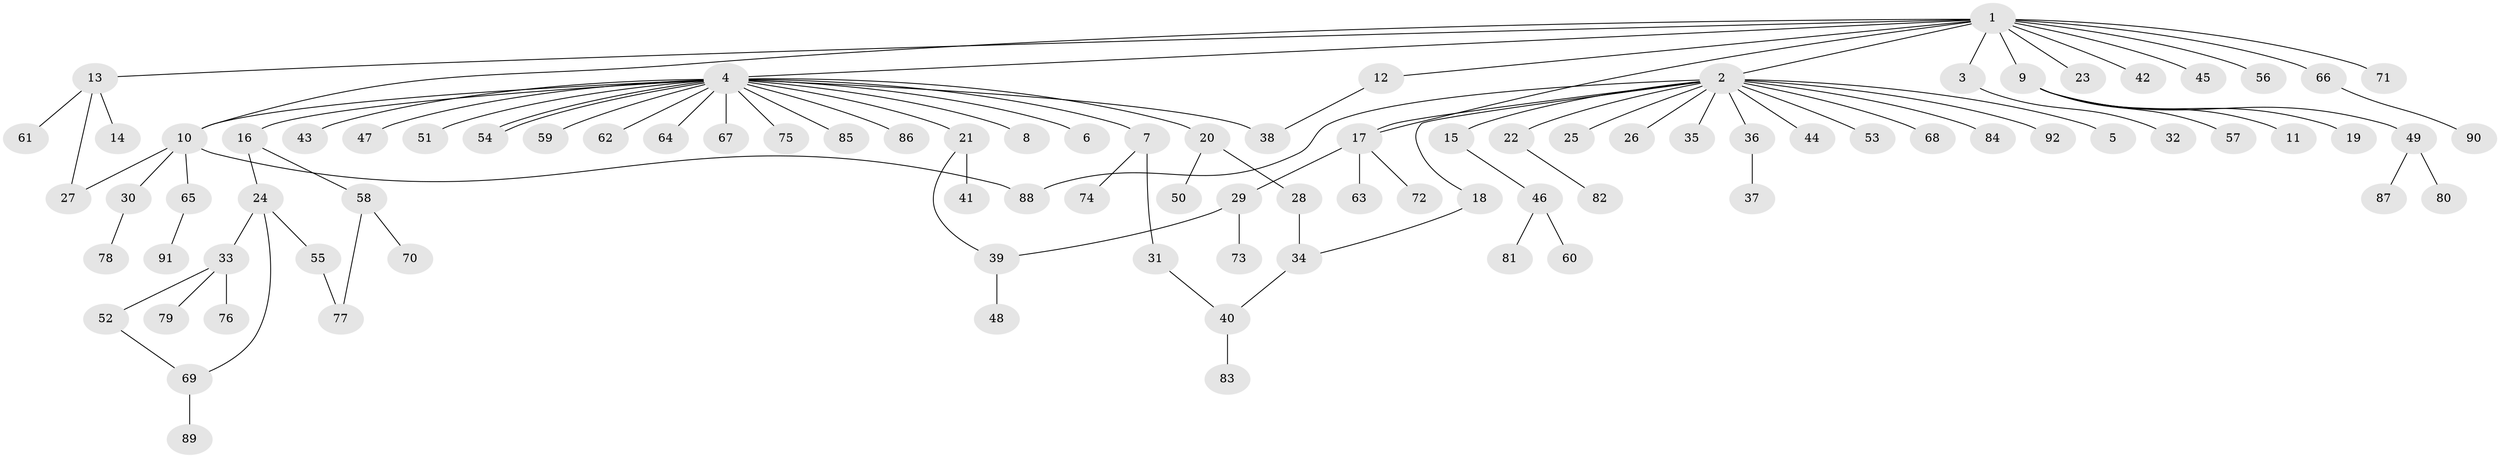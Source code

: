 // coarse degree distribution, {1: 0.6521739130434783, 17: 0.021739130434782608, 2: 0.15217391304347827, 3: 0.10869565217391304, 11: 0.021739130434782608, 6: 0.021739130434782608, 13: 0.021739130434782608}
// Generated by graph-tools (version 1.1) at 2025/36/03/04/25 23:36:57]
// undirected, 92 vertices, 102 edges
graph export_dot {
  node [color=gray90,style=filled];
  1;
  2;
  3;
  4;
  5;
  6;
  7;
  8;
  9;
  10;
  11;
  12;
  13;
  14;
  15;
  16;
  17;
  18;
  19;
  20;
  21;
  22;
  23;
  24;
  25;
  26;
  27;
  28;
  29;
  30;
  31;
  32;
  33;
  34;
  35;
  36;
  37;
  38;
  39;
  40;
  41;
  42;
  43;
  44;
  45;
  46;
  47;
  48;
  49;
  50;
  51;
  52;
  53;
  54;
  55;
  56;
  57;
  58;
  59;
  60;
  61;
  62;
  63;
  64;
  65;
  66;
  67;
  68;
  69;
  70;
  71;
  72;
  73;
  74;
  75;
  76;
  77;
  78;
  79;
  80;
  81;
  82;
  83;
  84;
  85;
  86;
  87;
  88;
  89;
  90;
  91;
  92;
  1 -- 2;
  1 -- 3;
  1 -- 4;
  1 -- 9;
  1 -- 10;
  1 -- 12;
  1 -- 13;
  1 -- 17;
  1 -- 23;
  1 -- 42;
  1 -- 45;
  1 -- 56;
  1 -- 66;
  1 -- 71;
  2 -- 5;
  2 -- 15;
  2 -- 17;
  2 -- 18;
  2 -- 22;
  2 -- 25;
  2 -- 26;
  2 -- 35;
  2 -- 36;
  2 -- 44;
  2 -- 53;
  2 -- 68;
  2 -- 84;
  2 -- 88;
  2 -- 92;
  3 -- 32;
  4 -- 6;
  4 -- 7;
  4 -- 8;
  4 -- 10;
  4 -- 16;
  4 -- 20;
  4 -- 21;
  4 -- 38;
  4 -- 43;
  4 -- 47;
  4 -- 51;
  4 -- 54;
  4 -- 54;
  4 -- 59;
  4 -- 62;
  4 -- 64;
  4 -- 67;
  4 -- 75;
  4 -- 85;
  4 -- 86;
  7 -- 31;
  7 -- 74;
  9 -- 11;
  9 -- 19;
  9 -- 49;
  9 -- 57;
  10 -- 27;
  10 -- 30;
  10 -- 65;
  10 -- 88;
  12 -- 38;
  13 -- 14;
  13 -- 27;
  13 -- 61;
  15 -- 46;
  16 -- 24;
  16 -- 58;
  17 -- 29;
  17 -- 63;
  17 -- 72;
  18 -- 34;
  20 -- 28;
  20 -- 50;
  21 -- 39;
  21 -- 41;
  22 -- 82;
  24 -- 33;
  24 -- 55;
  24 -- 69;
  28 -- 34;
  29 -- 39;
  29 -- 73;
  30 -- 78;
  31 -- 40;
  33 -- 52;
  33 -- 76;
  33 -- 79;
  34 -- 40;
  36 -- 37;
  39 -- 48;
  40 -- 83;
  46 -- 60;
  46 -- 81;
  49 -- 80;
  49 -- 87;
  52 -- 69;
  55 -- 77;
  58 -- 70;
  58 -- 77;
  65 -- 91;
  66 -- 90;
  69 -- 89;
}
